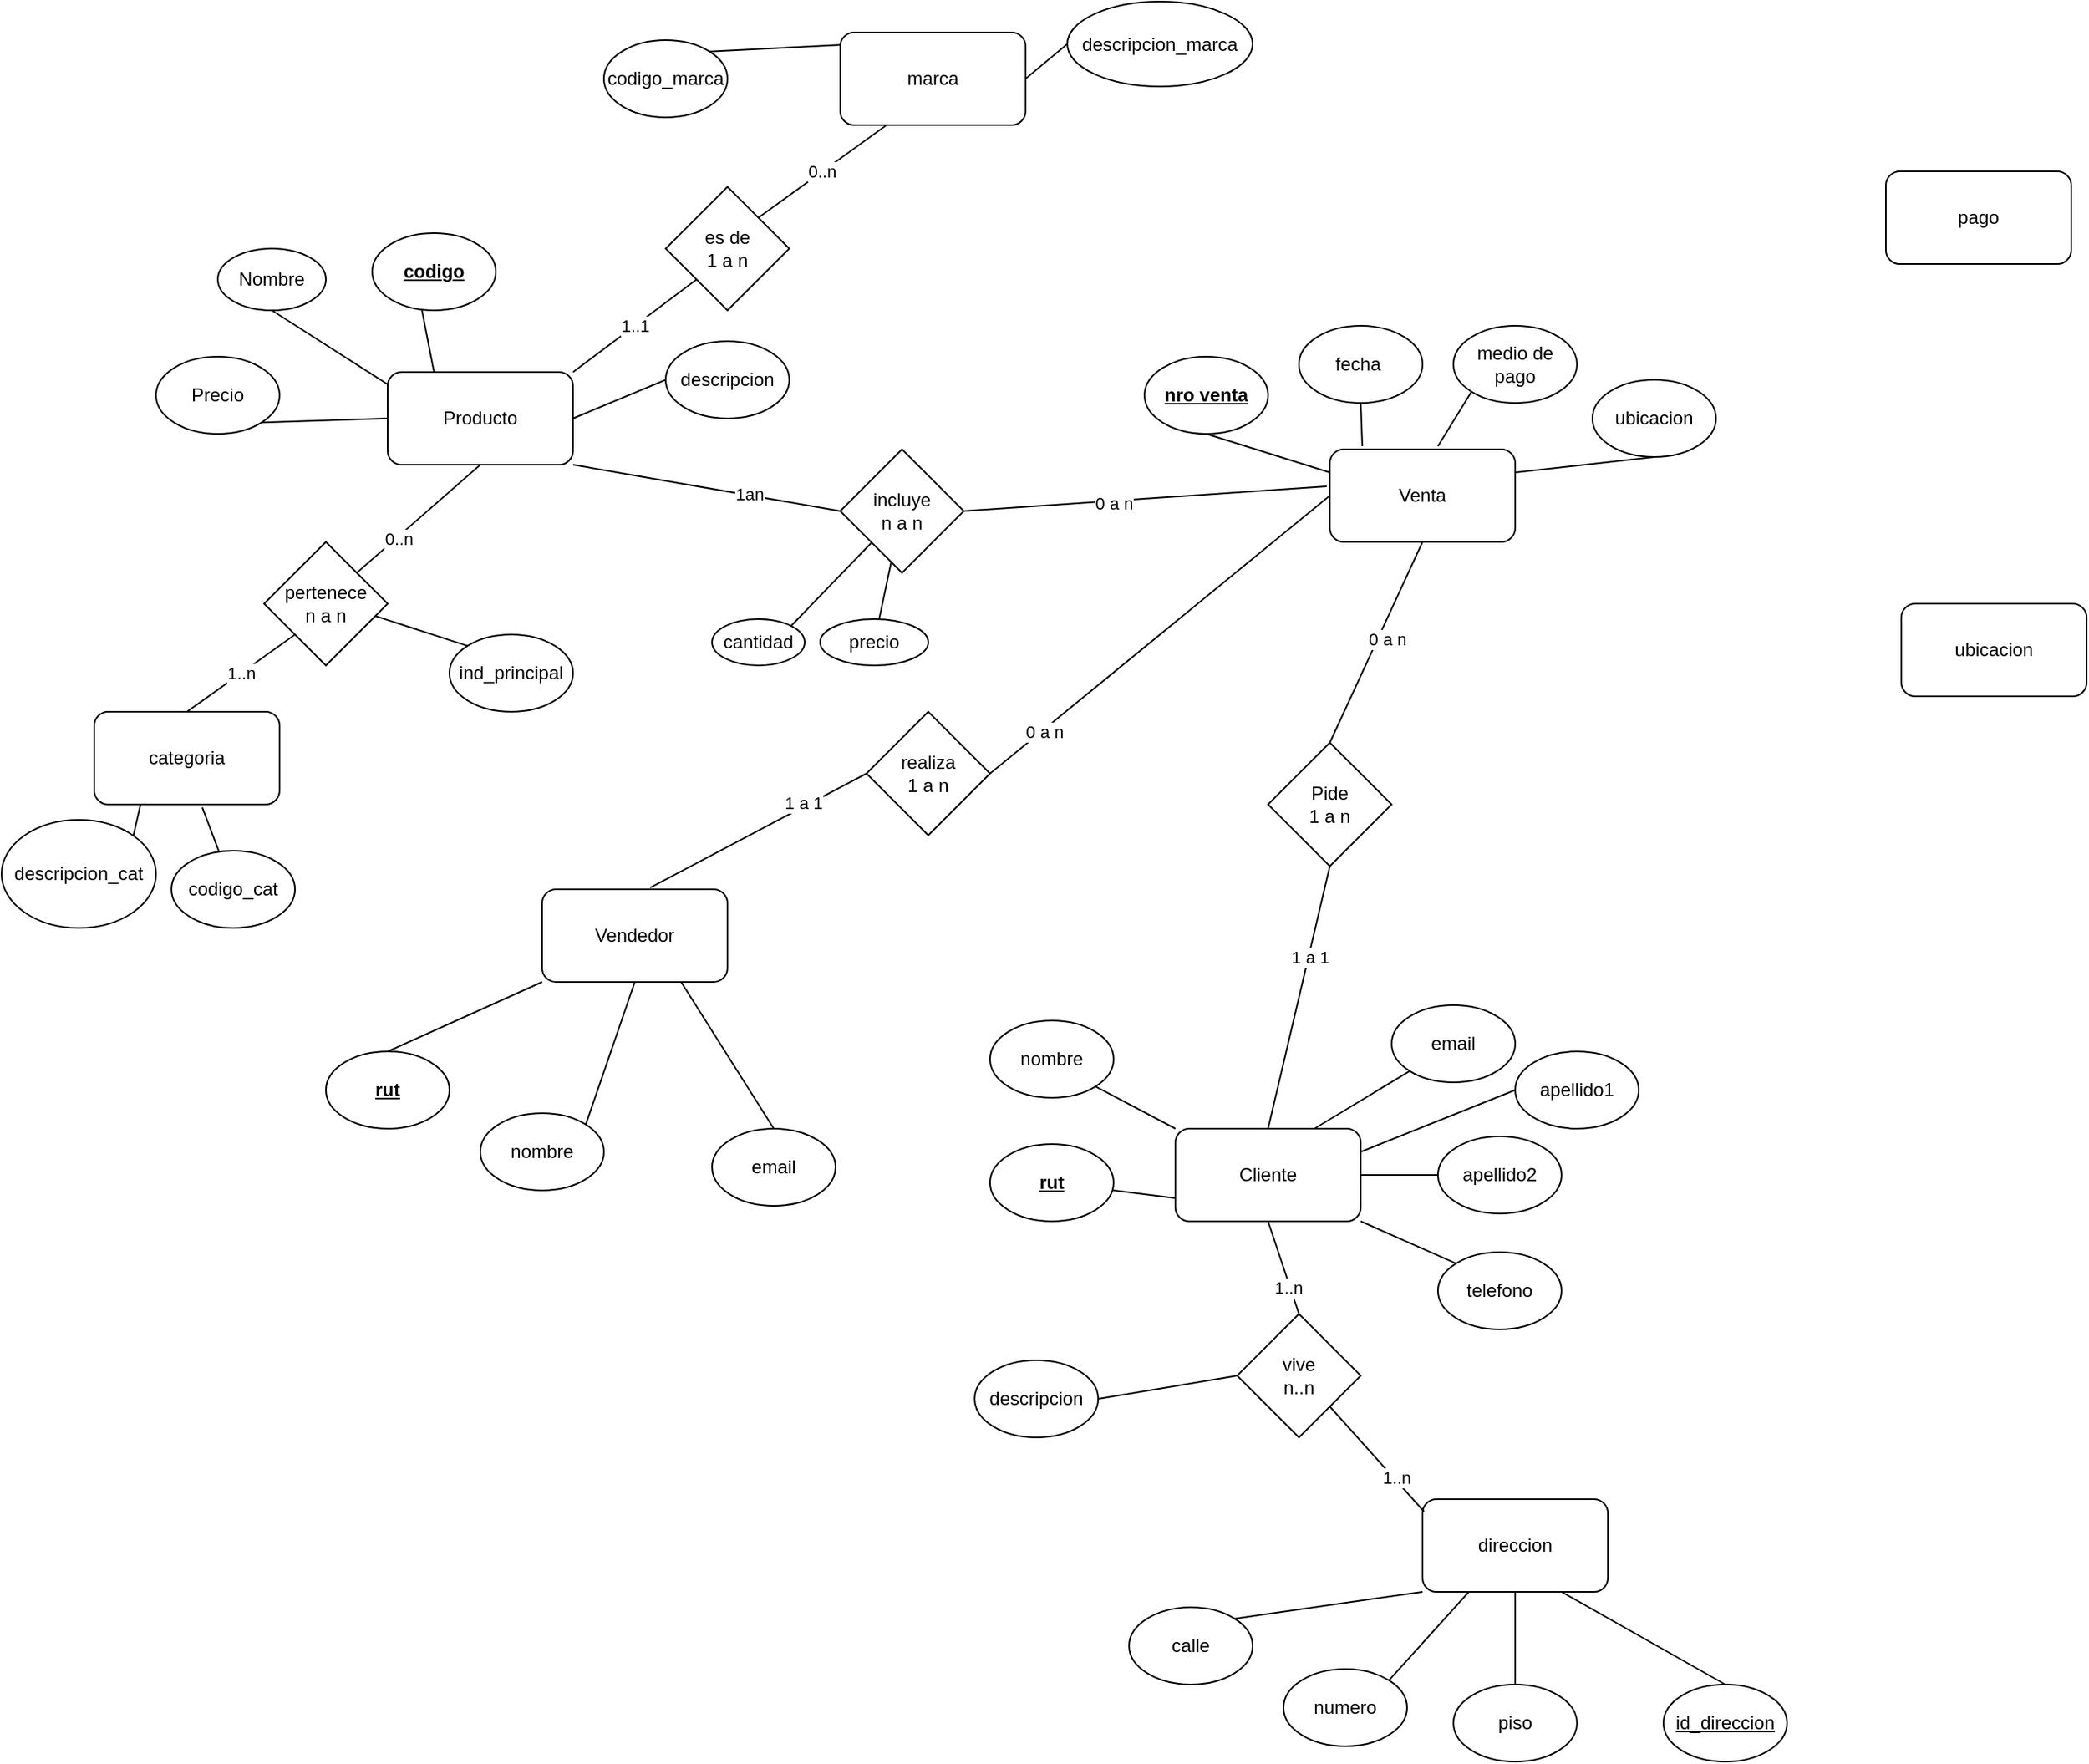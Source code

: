 <mxfile version="16.5.3" type="github">
  <diagram name="Page-1" id="efa7a0a1-bf9b-a30e-e6df-94a7791c09e9">
    <mxGraphModel dx="2066" dy="697" grid="1" gridSize="10" guides="1" tooltips="1" connect="1" arrows="1" fold="1" page="1" pageScale="1" pageWidth="826" pageHeight="1169" background="none" math="0" shadow="0">
      <root>
        <mxCell id="0" />
        <mxCell id="1" parent="0" />
        <mxCell id="kLUOnCQ621r99mIOBmP9-114" value="Producto" style="rounded=1;whiteSpace=wrap;html=1;" parent="1" vertex="1">
          <mxGeometry x="120" y="250" width="120" height="60" as="geometry" />
        </mxCell>
        <mxCell id="kLUOnCQ621r99mIOBmP9-115" value="Precio" style="ellipse;whiteSpace=wrap;html=1;" parent="1" vertex="1">
          <mxGeometry x="-30" y="240" width="80" height="50" as="geometry" />
        </mxCell>
        <mxCell id="kLUOnCQ621r99mIOBmP9-116" value="Nombre" style="ellipse;whiteSpace=wrap;html=1;" parent="1" vertex="1">
          <mxGeometry x="10" y="170" width="70" height="40" as="geometry" />
        </mxCell>
        <mxCell id="kLUOnCQ621r99mIOBmP9-117" value="descripcion_cat" style="ellipse;whiteSpace=wrap;html=1;" parent="1" vertex="1">
          <mxGeometry x="-130" y="540" width="100" height="70" as="geometry" />
        </mxCell>
        <mxCell id="kLUOnCQ621r99mIOBmP9-118" value="codigo_marca" style="ellipse;whiteSpace=wrap;html=1;" parent="1" vertex="1">
          <mxGeometry x="260" y="35" width="80" height="50" as="geometry" />
        </mxCell>
        <mxCell id="kLUOnCQ621r99mIOBmP9-119" value="&lt;u&gt;&lt;b&gt;codigo&lt;/b&gt;&lt;/u&gt;" style="ellipse;whiteSpace=wrap;html=1;" parent="1" vertex="1">
          <mxGeometry x="110" y="160" width="80" height="50" as="geometry" />
        </mxCell>
        <mxCell id="kLUOnCQ621r99mIOBmP9-122" value="descripcion" style="ellipse;whiteSpace=wrap;html=1;" parent="1" vertex="1">
          <mxGeometry x="300" y="230" width="80" height="50" as="geometry" />
        </mxCell>
        <mxCell id="kLUOnCQ621r99mIOBmP9-133" value="Cliente" style="rounded=1;whiteSpace=wrap;html=1;" parent="1" vertex="1">
          <mxGeometry x="630" y="740" width="120" height="60" as="geometry" />
        </mxCell>
        <mxCell id="kLUOnCQ621r99mIOBmP9-134" value="&lt;u&gt;&lt;b&gt;rut&lt;/b&gt;&lt;/u&gt;" style="ellipse;whiteSpace=wrap;html=1;" parent="1" vertex="1">
          <mxGeometry x="510" y="750" width="80" height="50" as="geometry" />
        </mxCell>
        <mxCell id="kLUOnCQ621r99mIOBmP9-135" value="nombre" style="ellipse;whiteSpace=wrap;html=1;" parent="1" vertex="1">
          <mxGeometry x="510" y="670" width="80" height="50" as="geometry" />
        </mxCell>
        <mxCell id="kLUOnCQ621r99mIOBmP9-136" value="calle" style="ellipse;whiteSpace=wrap;html=1;" parent="1" vertex="1">
          <mxGeometry x="600" y="1050" width="80" height="50" as="geometry" />
        </mxCell>
        <mxCell id="kLUOnCQ621r99mIOBmP9-137" value="email" style="ellipse;whiteSpace=wrap;html=1;" parent="1" vertex="1">
          <mxGeometry x="770" y="660" width="80" height="50" as="geometry" />
        </mxCell>
        <mxCell id="kLUOnCQ621r99mIOBmP9-138" value="" style="endArrow=none;html=1;rounded=0;entryX=0;entryY=0.75;entryDx=0;entryDy=0;" parent="1" source="kLUOnCQ621r99mIOBmP9-134" target="kLUOnCQ621r99mIOBmP9-133" edge="1">
          <mxGeometry width="50" height="50" relative="1" as="geometry">
            <mxPoint x="410" y="610" as="sourcePoint" />
            <mxPoint x="410" y="630.711" as="targetPoint" />
          </mxGeometry>
        </mxCell>
        <mxCell id="kLUOnCQ621r99mIOBmP9-139" value="" style="endArrow=none;html=1;rounded=0;entryX=0;entryY=0;entryDx=0;entryDy=0;exitX=1;exitY=1;exitDx=0;exitDy=0;" parent="1" source="kLUOnCQ621r99mIOBmP9-135" target="kLUOnCQ621r99mIOBmP9-133" edge="1">
          <mxGeometry width="50" height="50" relative="1" as="geometry">
            <mxPoint x="570" y="710" as="sourcePoint" />
            <mxPoint x="628.8" y="678.8" as="targetPoint" />
            <Array as="points" />
          </mxGeometry>
        </mxCell>
        <mxCell id="kLUOnCQ621r99mIOBmP9-140" value="apellido2" style="ellipse;whiteSpace=wrap;html=1;" parent="1" vertex="1">
          <mxGeometry x="800" y="745" width="80" height="50" as="geometry" />
        </mxCell>
        <mxCell id="kLUOnCQ621r99mIOBmP9-141" value="" style="endArrow=none;html=1;rounded=0;entryX=1;entryY=0;entryDx=0;entryDy=0;exitX=0;exitY=1;exitDx=0;exitDy=0;" parent="1" source="FFVmfVcRInCIORBbtV2s-22" target="kLUOnCQ621r99mIOBmP9-136" edge="1">
          <mxGeometry width="50" height="50" relative="1" as="geometry">
            <mxPoint x="820" y="930" as="sourcePoint" />
            <mxPoint x="600" y="560" as="targetPoint" />
            <Array as="points" />
          </mxGeometry>
        </mxCell>
        <mxCell id="kLUOnCQ621r99mIOBmP9-142" value="" style="endArrow=none;html=1;rounded=0;exitX=0.75;exitY=0;exitDx=0;exitDy=0;entryX=0;entryY=1;entryDx=0;entryDy=0;" parent="1" source="kLUOnCQ621r99mIOBmP9-133" target="kLUOnCQ621r99mIOBmP9-137" edge="1">
          <mxGeometry width="50" height="50" relative="1" as="geometry">
            <mxPoint x="620" y="610" as="sourcePoint" />
            <mxPoint x="780" y="560" as="targetPoint" />
            <Array as="points" />
          </mxGeometry>
        </mxCell>
        <mxCell id="kLUOnCQ621r99mIOBmP9-143" value="" style="endArrow=none;html=1;rounded=0;exitX=1;exitY=0.5;exitDx=0;exitDy=0;entryX=0;entryY=0.5;entryDx=0;entryDy=0;" parent="1" source="kLUOnCQ621r99mIOBmP9-133" target="kLUOnCQ621r99mIOBmP9-140" edge="1">
          <mxGeometry width="50" height="50" relative="1" as="geometry">
            <mxPoint x="670" y="670" as="sourcePoint" />
            <mxPoint x="830" y="755" as="targetPoint" />
          </mxGeometry>
        </mxCell>
        <mxCell id="kLUOnCQ621r99mIOBmP9-144" value="Vendedor" style="rounded=1;whiteSpace=wrap;html=1;" parent="1" vertex="1">
          <mxGeometry x="220" y="585" width="120" height="60" as="geometry" />
        </mxCell>
        <mxCell id="kLUOnCQ621r99mIOBmP9-145" value="nombre" style="ellipse;whiteSpace=wrap;html=1;" parent="1" vertex="1">
          <mxGeometry x="180" y="730" width="80" height="50" as="geometry" />
        </mxCell>
        <mxCell id="kLUOnCQ621r99mIOBmP9-146" value="&lt;u&gt;&lt;b&gt;rut&lt;/b&gt;&lt;/u&gt;" style="ellipse;whiteSpace=wrap;html=1;" parent="1" vertex="1">
          <mxGeometry x="80" y="690" width="80" height="50" as="geometry" />
        </mxCell>
        <mxCell id="kLUOnCQ621r99mIOBmP9-147" value="email" style="ellipse;whiteSpace=wrap;html=1;" parent="1" vertex="1">
          <mxGeometry x="330" y="740" width="80" height="50" as="geometry" />
        </mxCell>
        <mxCell id="kLUOnCQ621r99mIOBmP9-148" value="" style="endArrow=none;html=1;rounded=0;entryX=1;entryY=0;entryDx=0;entryDy=0;exitX=0.5;exitY=1;exitDx=0;exitDy=0;" parent="1" source="kLUOnCQ621r99mIOBmP9-144" target="kLUOnCQ621r99mIOBmP9-145" edge="1">
          <mxGeometry width="50" height="50" relative="1" as="geometry">
            <mxPoint x="-70" y="710" as="sourcePoint" />
            <mxPoint x="-20" y="660" as="targetPoint" />
          </mxGeometry>
        </mxCell>
        <mxCell id="kLUOnCQ621r99mIOBmP9-149" value="" style="endArrow=none;html=1;rounded=0;entryX=0.5;entryY=0;entryDx=0;entryDy=0;exitX=0;exitY=1;exitDx=0;exitDy=0;" parent="1" source="kLUOnCQ621r99mIOBmP9-144" target="kLUOnCQ621r99mIOBmP9-146" edge="1">
          <mxGeometry width="50" height="50" relative="1" as="geometry">
            <mxPoint x="80" y="690" as="sourcePoint" />
            <mxPoint x="130" y="640" as="targetPoint" />
          </mxGeometry>
        </mxCell>
        <mxCell id="kLUOnCQ621r99mIOBmP9-150" value="" style="endArrow=none;html=1;rounded=0;exitX=0.75;exitY=1;exitDx=0;exitDy=0;entryX=0.5;entryY=0;entryDx=0;entryDy=0;" parent="1" source="kLUOnCQ621r99mIOBmP9-144" target="kLUOnCQ621r99mIOBmP9-147" edge="1">
          <mxGeometry width="50" height="50" relative="1" as="geometry">
            <mxPoint x="180" y="680" as="sourcePoint" />
            <mxPoint x="230" y="630" as="targetPoint" />
          </mxGeometry>
        </mxCell>
        <mxCell id="kLUOnCQ621r99mIOBmP9-151" value="Pide&lt;br&gt;1 a n" style="rhombus;whiteSpace=wrap;html=1;" parent="1" vertex="1">
          <mxGeometry x="690" y="490" width="80" height="80" as="geometry" />
        </mxCell>
        <mxCell id="kLUOnCQ621r99mIOBmP9-152" value="" style="endArrow=none;html=1;rounded=0;exitX=0.5;exitY=1;exitDx=0;exitDy=0;entryX=0.5;entryY=0;entryDx=0;entryDy=0;" parent="1" source="kLUOnCQ621r99mIOBmP9-157" target="kLUOnCQ621r99mIOBmP9-151" edge="1">
          <mxGeometry width="50" height="50" relative="1" as="geometry">
            <mxPoint x="600" y="340" as="sourcePoint" />
            <mxPoint x="270" y="720" as="targetPoint" />
            <Array as="points" />
          </mxGeometry>
        </mxCell>
        <mxCell id="kLUOnCQ621r99mIOBmP9-172" value="0 a n" style="edgeLabel;html=1;align=center;verticalAlign=middle;resizable=0;points=[];" parent="kLUOnCQ621r99mIOBmP9-152" vertex="1" connectable="0">
          <mxGeometry x="-0.07" y="5" relative="1" as="geometry">
            <mxPoint as="offset" />
          </mxGeometry>
        </mxCell>
        <mxCell id="kLUOnCQ621r99mIOBmP9-153" value="" style="endArrow=none;html=1;rounded=0;exitX=0.5;exitY=1;exitDx=0;exitDy=0;entryX=0.5;entryY=0;entryDx=0;entryDy=0;" parent="1" source="kLUOnCQ621r99mIOBmP9-151" target="kLUOnCQ621r99mIOBmP9-133" edge="1">
          <mxGeometry width="50" height="50" relative="1" as="geometry">
            <mxPoint x="480" y="760" as="sourcePoint" />
            <mxPoint x="530" y="710" as="targetPoint" />
          </mxGeometry>
        </mxCell>
        <mxCell id="kLUOnCQ621r99mIOBmP9-173" value="1 a 1" style="edgeLabel;html=1;align=center;verticalAlign=middle;resizable=0;points=[];" parent="kLUOnCQ621r99mIOBmP9-153" vertex="1" connectable="0">
          <mxGeometry x="-0.313" y="1" relative="1" as="geometry">
            <mxPoint as="offset" />
          </mxGeometry>
        </mxCell>
        <mxCell id="kLUOnCQ621r99mIOBmP9-154" value="realiza&lt;br&gt;1 a n" style="rhombus;whiteSpace=wrap;html=1;" parent="1" vertex="1">
          <mxGeometry x="430" y="470" width="80" height="80" as="geometry" />
        </mxCell>
        <mxCell id="kLUOnCQ621r99mIOBmP9-155" value="" style="endArrow=none;html=1;rounded=0;entryX=0;entryY=0.5;entryDx=0;entryDy=0;exitX=1;exitY=0.5;exitDx=0;exitDy=0;" parent="1" source="kLUOnCQ621r99mIOBmP9-154" target="kLUOnCQ621r99mIOBmP9-157" edge="1">
          <mxGeometry width="50" height="50" relative="1" as="geometry">
            <mxPoint x="200" y="490" as="sourcePoint" />
            <mxPoint x="250" y="440" as="targetPoint" />
            <Array as="points" />
          </mxGeometry>
        </mxCell>
        <mxCell id="kLUOnCQ621r99mIOBmP9-175" value="0 a n" style="edgeLabel;html=1;align=center;verticalAlign=middle;resizable=0;points=[];" parent="kLUOnCQ621r99mIOBmP9-155" vertex="1" connectable="0">
          <mxGeometry x="-0.684" y="-2" relative="1" as="geometry">
            <mxPoint x="-1" as="offset" />
          </mxGeometry>
        </mxCell>
        <mxCell id="kLUOnCQ621r99mIOBmP9-156" value="" style="endArrow=none;html=1;rounded=0;entryX=0;entryY=0.5;entryDx=0;entryDy=0;exitX=0.583;exitY=-0.017;exitDx=0;exitDy=0;exitPerimeter=0;" parent="1" source="kLUOnCQ621r99mIOBmP9-144" target="kLUOnCQ621r99mIOBmP9-154" edge="1">
          <mxGeometry width="50" height="50" relative="1" as="geometry">
            <mxPoint x="50" y="580" as="sourcePoint" />
            <mxPoint x="100" y="530" as="targetPoint" />
          </mxGeometry>
        </mxCell>
        <mxCell id="kLUOnCQ621r99mIOBmP9-174" value="1 a 1" style="edgeLabel;html=1;align=center;verticalAlign=middle;resizable=0;points=[];" parent="kLUOnCQ621r99mIOBmP9-156" vertex="1" connectable="0">
          <mxGeometry x="0.428" y="3" relative="1" as="geometry">
            <mxPoint as="offset" />
          </mxGeometry>
        </mxCell>
        <mxCell id="kLUOnCQ621r99mIOBmP9-157" value="Venta" style="rounded=1;whiteSpace=wrap;html=1;" parent="1" vertex="1">
          <mxGeometry x="730" y="300" width="120" height="60" as="geometry" />
        </mxCell>
        <mxCell id="kLUOnCQ621r99mIOBmP9-158" value="&lt;b&gt;&lt;u&gt;nro venta&lt;/u&gt;&lt;/b&gt;" style="ellipse;whiteSpace=wrap;html=1;" parent="1" vertex="1">
          <mxGeometry x="610" y="240" width="80" height="50" as="geometry" />
        </mxCell>
        <mxCell id="kLUOnCQ621r99mIOBmP9-159" value="fecha&amp;nbsp;" style="ellipse;whiteSpace=wrap;html=1;" parent="1" vertex="1">
          <mxGeometry x="710" y="220" width="80" height="50" as="geometry" />
        </mxCell>
        <mxCell id="kLUOnCQ621r99mIOBmP9-160" value="medio de pago" style="ellipse;whiteSpace=wrap;html=1;" parent="1" vertex="1">
          <mxGeometry x="810" y="220" width="80" height="50" as="geometry" />
        </mxCell>
        <mxCell id="kLUOnCQ621r99mIOBmP9-161" value="ubicacion" style="ellipse;whiteSpace=wrap;html=1;" parent="1" vertex="1">
          <mxGeometry x="900" y="255" width="80" height="50" as="geometry" />
        </mxCell>
        <mxCell id="kLUOnCQ621r99mIOBmP9-162" value="" style="endArrow=none;html=1;rounded=0;entryX=0.5;entryY=1;entryDx=0;entryDy=0;exitX=0;exitY=0.25;exitDx=0;exitDy=0;" parent="1" source="kLUOnCQ621r99mIOBmP9-157" target="kLUOnCQ621r99mIOBmP9-158" edge="1">
          <mxGeometry width="50" height="50" relative="1" as="geometry">
            <mxPoint x="610" y="320" as="sourcePoint" />
            <mxPoint x="660" y="270" as="targetPoint" />
          </mxGeometry>
        </mxCell>
        <mxCell id="kLUOnCQ621r99mIOBmP9-163" value="" style="endArrow=none;html=1;rounded=0;entryX=0.5;entryY=1;entryDx=0;entryDy=0;exitX=0.175;exitY=-0.033;exitDx=0;exitDy=0;exitPerimeter=0;" parent="1" source="kLUOnCQ621r99mIOBmP9-157" target="kLUOnCQ621r99mIOBmP9-159" edge="1">
          <mxGeometry width="50" height="50" relative="1" as="geometry">
            <mxPoint x="740" y="290" as="sourcePoint" />
            <mxPoint x="790" y="240" as="targetPoint" />
          </mxGeometry>
        </mxCell>
        <mxCell id="kLUOnCQ621r99mIOBmP9-164" value="" style="endArrow=none;html=1;rounded=0;entryX=0;entryY=1;entryDx=0;entryDy=0;exitX=0.583;exitY=-0.033;exitDx=0;exitDy=0;exitPerimeter=0;" parent="1" source="kLUOnCQ621r99mIOBmP9-157" target="kLUOnCQ621r99mIOBmP9-160" edge="1">
          <mxGeometry width="50" height="50" relative="1" as="geometry">
            <mxPoint x="820" y="290" as="sourcePoint" />
            <mxPoint x="870" y="240" as="targetPoint" />
          </mxGeometry>
        </mxCell>
        <mxCell id="kLUOnCQ621r99mIOBmP9-165" value="" style="endArrow=none;html=1;rounded=0;entryX=0.5;entryY=1;entryDx=0;entryDy=0;exitX=1;exitY=0.25;exitDx=0;exitDy=0;" parent="1" source="kLUOnCQ621r99mIOBmP9-157" target="kLUOnCQ621r99mIOBmP9-161" edge="1">
          <mxGeometry width="50" height="50" relative="1" as="geometry">
            <mxPoint x="910" y="320" as="sourcePoint" />
            <mxPoint x="960" y="270" as="targetPoint" />
          </mxGeometry>
        </mxCell>
        <mxCell id="kLUOnCQ621r99mIOBmP9-166" value="incluye&lt;br&gt;n a n" style="rhombus;whiteSpace=wrap;html=1;" parent="1" vertex="1">
          <mxGeometry x="413" y="300" width="80" height="80" as="geometry" />
        </mxCell>
        <mxCell id="kLUOnCQ621r99mIOBmP9-167" value="" style="endArrow=none;html=1;rounded=0;entryX=1;entryY=1;entryDx=0;entryDy=0;exitX=0;exitY=0.5;exitDx=0;exitDy=0;" parent="1" source="kLUOnCQ621r99mIOBmP9-166" target="kLUOnCQ621r99mIOBmP9-114" edge="1">
          <mxGeometry width="50" height="50" relative="1" as="geometry">
            <mxPoint x="270" y="470" as="sourcePoint" />
            <mxPoint x="320" y="420" as="targetPoint" />
          </mxGeometry>
        </mxCell>
        <mxCell id="kLUOnCQ621r99mIOBmP9-176" value="1an" style="edgeLabel;html=1;align=center;verticalAlign=middle;resizable=0;points=[];" parent="kLUOnCQ621r99mIOBmP9-167" vertex="1" connectable="0">
          <mxGeometry x="-0.311" relative="1" as="geometry">
            <mxPoint y="-1" as="offset" />
          </mxGeometry>
        </mxCell>
        <mxCell id="kLUOnCQ621r99mIOBmP9-168" value="" style="endArrow=none;html=1;rounded=0;exitX=1;exitY=0.5;exitDx=0;exitDy=0;entryX=-0.017;entryY=0.4;entryDx=0;entryDy=0;entryPerimeter=0;" parent="1" source="kLUOnCQ621r99mIOBmP9-166" target="kLUOnCQ621r99mIOBmP9-157" edge="1">
          <mxGeometry width="50" height="50" relative="1" as="geometry">
            <mxPoint x="570" y="360" as="sourcePoint" />
            <mxPoint x="620" y="310" as="targetPoint" />
          </mxGeometry>
        </mxCell>
        <mxCell id="kLUOnCQ621r99mIOBmP9-177" value="0 a n" style="edgeLabel;html=1;align=center;verticalAlign=middle;resizable=0;points=[];" parent="kLUOnCQ621r99mIOBmP9-168" vertex="1" connectable="0">
          <mxGeometry x="-0.181" y="-1" relative="1" as="geometry">
            <mxPoint as="offset" />
          </mxGeometry>
        </mxCell>
        <mxCell id="HzZAERPHN2rdhntbZ7bH-2" value="cantidad" style="ellipse;whiteSpace=wrap;html=1;" parent="1" vertex="1">
          <mxGeometry x="330" y="410" width="60" height="30" as="geometry" />
        </mxCell>
        <mxCell id="HzZAERPHN2rdhntbZ7bH-4" value="precio" style="ellipse;whiteSpace=wrap;html=1;" parent="1" vertex="1">
          <mxGeometry x="400" y="410" width="70" height="30" as="geometry" />
        </mxCell>
        <mxCell id="HzZAERPHN2rdhntbZ7bH-5" value="" style="endArrow=none;html=1;rounded=0;exitX=1;exitY=0;exitDx=0;exitDy=0;" parent="1" source="HzZAERPHN2rdhntbZ7bH-2" target="kLUOnCQ621r99mIOBmP9-166" edge="1">
          <mxGeometry width="50" height="50" relative="1" as="geometry">
            <mxPoint x="390" y="450" as="sourcePoint" />
            <mxPoint x="440" y="400" as="targetPoint" />
          </mxGeometry>
        </mxCell>
        <mxCell id="HzZAERPHN2rdhntbZ7bH-6" value="" style="endArrow=none;html=1;rounded=0;" parent="1" source="HzZAERPHN2rdhntbZ7bH-4" target="kLUOnCQ621r99mIOBmP9-166" edge="1">
          <mxGeometry width="50" height="50" relative="1" as="geometry">
            <mxPoint x="370" y="470" as="sourcePoint" />
            <mxPoint x="420" y="420" as="targetPoint" />
          </mxGeometry>
        </mxCell>
        <mxCell id="HzZAERPHN2rdhntbZ7bH-7" value="" style="endArrow=none;html=1;rounded=0;entryX=1;entryY=1;entryDx=0;entryDy=0;exitX=0;exitY=0.5;exitDx=0;exitDy=0;" parent="1" source="kLUOnCQ621r99mIOBmP9-114" target="kLUOnCQ621r99mIOBmP9-115" edge="1">
          <mxGeometry width="50" height="50" relative="1" as="geometry">
            <mxPoint x="40" y="400" as="sourcePoint" />
            <mxPoint x="90" y="350" as="targetPoint" />
          </mxGeometry>
        </mxCell>
        <mxCell id="HzZAERPHN2rdhntbZ7bH-8" value="" style="endArrow=none;html=1;rounded=0;entryX=0.5;entryY=1;entryDx=0;entryDy=0;exitX=0;exitY=0.133;exitDx=0;exitDy=0;exitPerimeter=0;" parent="1" source="kLUOnCQ621r99mIOBmP9-114" target="kLUOnCQ621r99mIOBmP9-116" edge="1">
          <mxGeometry width="50" height="50" relative="1" as="geometry">
            <mxPoint x="70" y="300" as="sourcePoint" />
            <mxPoint x="120" y="250" as="targetPoint" />
          </mxGeometry>
        </mxCell>
        <mxCell id="HzZAERPHN2rdhntbZ7bH-9" value="" style="endArrow=none;html=1;rounded=0;entryX=1;entryY=0;entryDx=0;entryDy=0;exitX=0.25;exitY=1;exitDx=0;exitDy=0;" parent="1" source="FFVmfVcRInCIORBbtV2s-4" target="kLUOnCQ621r99mIOBmP9-117" edge="1">
          <mxGeometry width="50" height="50" relative="1" as="geometry">
            <mxPoint x="130" y="290" as="sourcePoint" />
            <mxPoint x="180" y="240" as="targetPoint" />
            <Array as="points" />
          </mxGeometry>
        </mxCell>
        <mxCell id="HzZAERPHN2rdhntbZ7bH-10" value="" style="endArrow=none;html=1;rounded=0;exitX=0.017;exitY=0.133;exitDx=0;exitDy=0;exitPerimeter=0;entryX=1;entryY=0;entryDx=0;entryDy=0;" parent="1" source="FFVmfVcRInCIORBbtV2s-13" target="kLUOnCQ621r99mIOBmP9-118" edge="1">
          <mxGeometry width="50" height="50" relative="1" as="geometry">
            <mxPoint x="190" y="290" as="sourcePoint" />
            <mxPoint x="240" y="240" as="targetPoint" />
          </mxGeometry>
        </mxCell>
        <mxCell id="HzZAERPHN2rdhntbZ7bH-11" value="" style="endArrow=none;html=1;rounded=0;exitX=0.25;exitY=0;exitDx=0;exitDy=0;entryX=0.4;entryY=0.98;entryDx=0;entryDy=0;entryPerimeter=0;" parent="1" source="kLUOnCQ621r99mIOBmP9-114" target="kLUOnCQ621r99mIOBmP9-119" edge="1">
          <mxGeometry width="50" height="50" relative="1" as="geometry">
            <mxPoint x="250" y="310" as="sourcePoint" />
            <mxPoint x="300" y="260" as="targetPoint" />
          </mxGeometry>
        </mxCell>
        <mxCell id="HzZAERPHN2rdhntbZ7bH-12" value="" style="endArrow=none;html=1;rounded=0;exitX=1;exitY=0.5;exitDx=0;exitDy=0;entryX=0;entryY=0.5;entryDx=0;entryDy=0;" parent="1" source="kLUOnCQ621r99mIOBmP9-114" target="kLUOnCQ621r99mIOBmP9-122" edge="1">
          <mxGeometry width="50" height="50" relative="1" as="geometry">
            <mxPoint x="280" y="350" as="sourcePoint" />
            <mxPoint x="330" y="300" as="targetPoint" />
          </mxGeometry>
        </mxCell>
        <mxCell id="FFVmfVcRInCIORBbtV2s-4" value="categoria" style="rounded=1;whiteSpace=wrap;html=1;" vertex="1" parent="1">
          <mxGeometry x="-70" y="470" width="120" height="60" as="geometry" />
        </mxCell>
        <mxCell id="FFVmfVcRInCIORBbtV2s-5" value="codigo_cat" style="ellipse;whiteSpace=wrap;html=1;" vertex="1" parent="1">
          <mxGeometry x="-20" y="560" width="80" height="50" as="geometry" />
        </mxCell>
        <mxCell id="FFVmfVcRInCIORBbtV2s-6" value="" style="endArrow=none;html=1;rounded=0;exitX=0.583;exitY=1.033;exitDx=0;exitDy=0;exitPerimeter=0;" edge="1" parent="1" source="FFVmfVcRInCIORBbtV2s-4" target="FFVmfVcRInCIORBbtV2s-5">
          <mxGeometry width="50" height="50" relative="1" as="geometry">
            <mxPoint x="50" y="490" as="sourcePoint" />
            <mxPoint x="-51.716" y="557.322" as="targetPoint" />
            <Array as="points" />
          </mxGeometry>
        </mxCell>
        <mxCell id="FFVmfVcRInCIORBbtV2s-7" value="pertenece&lt;br&gt;n a n" style="rhombus;whiteSpace=wrap;html=1;" vertex="1" parent="1">
          <mxGeometry x="40" y="360" width="80" height="80" as="geometry" />
        </mxCell>
        <mxCell id="FFVmfVcRInCIORBbtV2s-8" value="" style="endArrow=none;html=1;rounded=0;exitX=0.5;exitY=1;exitDx=0;exitDy=0;entryX=1;entryY=0;entryDx=0;entryDy=0;" edge="1" parent="1" source="kLUOnCQ621r99mIOBmP9-114" target="FFVmfVcRInCIORBbtV2s-7">
          <mxGeometry width="50" height="50" relative="1" as="geometry">
            <mxPoint x="226.48" y="360" as="sourcePoint" />
            <mxPoint x="180.002" y="439.483" as="targetPoint" />
            <Array as="points" />
          </mxGeometry>
        </mxCell>
        <mxCell id="FFVmfVcRInCIORBbtV2s-10" value="0..n" style="edgeLabel;html=1;align=center;verticalAlign=middle;resizable=0;points=[];" vertex="1" connectable="0" parent="FFVmfVcRInCIORBbtV2s-8">
          <mxGeometry x="0.359" y="1" relative="1" as="geometry">
            <mxPoint as="offset" />
          </mxGeometry>
        </mxCell>
        <mxCell id="FFVmfVcRInCIORBbtV2s-9" value="1..n" style="endArrow=none;html=1;rounded=0;exitX=0;exitY=1;exitDx=0;exitDy=0;entryX=0.5;entryY=0;entryDx=0;entryDy=0;" edge="1" parent="1" source="FFVmfVcRInCIORBbtV2s-7" target="FFVmfVcRInCIORBbtV2s-4">
          <mxGeometry width="50" height="50" relative="1" as="geometry">
            <mxPoint x="99.96" y="501.98" as="sourcePoint" />
            <mxPoint x="53.482" y="581.463" as="targetPoint" />
            <Array as="points" />
          </mxGeometry>
        </mxCell>
        <mxCell id="FFVmfVcRInCIORBbtV2s-11" value="ind_principal" style="ellipse;whiteSpace=wrap;html=1;" vertex="1" parent="1">
          <mxGeometry x="160" y="420" width="80" height="50" as="geometry" />
        </mxCell>
        <mxCell id="FFVmfVcRInCIORBbtV2s-12" value="" style="endArrow=none;html=1;rounded=0;exitX=0.9;exitY=0.6;exitDx=0;exitDy=0;exitPerimeter=0;entryX=0;entryY=0;entryDx=0;entryDy=0;" edge="1" parent="1" source="FFVmfVcRInCIORBbtV2s-7" target="FFVmfVcRInCIORBbtV2s-11">
          <mxGeometry width="50" height="50" relative="1" as="geometry">
            <mxPoint x="100.0" y="400" as="sourcePoint" />
            <mxPoint x="110.858" y="428.688" as="targetPoint" />
            <Array as="points" />
          </mxGeometry>
        </mxCell>
        <mxCell id="FFVmfVcRInCIORBbtV2s-13" value="marca" style="rounded=1;whiteSpace=wrap;html=1;" vertex="1" parent="1">
          <mxGeometry x="413" y="30" width="120" height="60" as="geometry" />
        </mxCell>
        <mxCell id="FFVmfVcRInCIORBbtV2s-14" value="descripcion_marca" style="ellipse;whiteSpace=wrap;html=1;" vertex="1" parent="1">
          <mxGeometry x="560" y="10" width="120" height="55" as="geometry" />
        </mxCell>
        <mxCell id="FFVmfVcRInCIORBbtV2s-15" value="" style="endArrow=none;html=1;rounded=0;exitX=0;exitY=0.5;exitDx=0;exitDy=0;entryX=1;entryY=0.5;entryDx=0;entryDy=0;" edge="1" parent="1" source="FFVmfVcRInCIORBbtV2s-14" target="FFVmfVcRInCIORBbtV2s-13">
          <mxGeometry width="50" height="50" relative="1" as="geometry">
            <mxPoint x="383" y="152.5" as="sourcePoint" />
            <mxPoint x="443" y="127.5" as="targetPoint" />
          </mxGeometry>
        </mxCell>
        <mxCell id="FFVmfVcRInCIORBbtV2s-16" value="es de&lt;br&gt;1 a n" style="rhombus;whiteSpace=wrap;html=1;" vertex="1" parent="1">
          <mxGeometry x="300" y="130" width="80" height="80" as="geometry" />
        </mxCell>
        <mxCell id="FFVmfVcRInCIORBbtV2s-17" value="1..1" style="endArrow=none;html=1;rounded=0;exitX=1;exitY=0;exitDx=0;exitDy=0;entryX=0;entryY=1;entryDx=0;entryDy=0;" edge="1" parent="1" source="kLUOnCQ621r99mIOBmP9-114" target="FFVmfVcRInCIORBbtV2s-16">
          <mxGeometry width="50" height="50" relative="1" as="geometry">
            <mxPoint x="160" y="260" as="sourcePoint" />
            <mxPoint x="152" y="219" as="targetPoint" />
          </mxGeometry>
        </mxCell>
        <mxCell id="FFVmfVcRInCIORBbtV2s-18" value="0..n" style="endArrow=none;html=1;rounded=0;exitX=1;exitY=0;exitDx=0;exitDy=0;entryX=0.25;entryY=1;entryDx=0;entryDy=0;" edge="1" parent="1" source="FFVmfVcRInCIORBbtV2s-16" target="FFVmfVcRInCIORBbtV2s-13">
          <mxGeometry width="50" height="50" relative="1" as="geometry">
            <mxPoint x="457" y="190.5" as="sourcePoint" />
            <mxPoint x="449" y="149.5" as="targetPoint" />
          </mxGeometry>
        </mxCell>
        <mxCell id="FFVmfVcRInCIORBbtV2s-19" value="ubicacion" style="rounded=1;whiteSpace=wrap;html=1;" vertex="1" parent="1">
          <mxGeometry x="1100" y="400" width="120" height="60" as="geometry" />
        </mxCell>
        <mxCell id="FFVmfVcRInCIORBbtV2s-20" value="pago" style="rounded=1;whiteSpace=wrap;html=1;" vertex="1" parent="1">
          <mxGeometry x="1090" y="120" width="120" height="60" as="geometry" />
        </mxCell>
        <mxCell id="FFVmfVcRInCIORBbtV2s-22" value="direccion" style="rounded=1;whiteSpace=wrap;html=1;" vertex="1" parent="1">
          <mxGeometry x="790" y="980" width="120" height="60" as="geometry" />
        </mxCell>
        <mxCell id="FFVmfVcRInCIORBbtV2s-23" value="numero" style="ellipse;whiteSpace=wrap;html=1;" vertex="1" parent="1">
          <mxGeometry x="700" y="1090" width="80" height="50" as="geometry" />
        </mxCell>
        <mxCell id="FFVmfVcRInCIORBbtV2s-24" value="" style="endArrow=none;html=1;rounded=0;entryX=1;entryY=0;entryDx=0;entryDy=0;exitX=0.25;exitY=1;exitDx=0;exitDy=0;" edge="1" parent="1" target="FFVmfVcRInCIORBbtV2s-23" source="FFVmfVcRInCIORBbtV2s-22">
          <mxGeometry width="50" height="50" relative="1" as="geometry">
            <mxPoint x="880" y="945" as="sourcePoint" />
            <mxPoint x="660" y="575" as="targetPoint" />
            <Array as="points" />
          </mxGeometry>
        </mxCell>
        <mxCell id="FFVmfVcRInCIORBbtV2s-25" value="piso" style="ellipse;whiteSpace=wrap;html=1;" vertex="1" parent="1">
          <mxGeometry x="810" y="1100" width="80" height="50" as="geometry" />
        </mxCell>
        <mxCell id="FFVmfVcRInCIORBbtV2s-26" value="" style="endArrow=none;html=1;rounded=0;entryX=0.5;entryY=0;entryDx=0;entryDy=0;exitX=0.5;exitY=1;exitDx=0;exitDy=0;" edge="1" parent="1" target="FFVmfVcRInCIORBbtV2s-25" source="FFVmfVcRInCIORBbtV2s-22">
          <mxGeometry width="50" height="50" relative="1" as="geometry">
            <mxPoint x="950" y="980" as="sourcePoint" />
            <mxPoint x="730" y="610" as="targetPoint" />
            <Array as="points" />
          </mxGeometry>
        </mxCell>
        <mxCell id="FFVmfVcRInCIORBbtV2s-27" value="&lt;u&gt;id_direccion&lt;/u&gt;" style="ellipse;whiteSpace=wrap;html=1;" vertex="1" parent="1">
          <mxGeometry x="946" y="1100" width="80" height="50" as="geometry" />
        </mxCell>
        <mxCell id="FFVmfVcRInCIORBbtV2s-28" value="" style="endArrow=none;html=1;rounded=0;entryX=0.5;entryY=0;entryDx=0;entryDy=0;exitX=0.75;exitY=1;exitDx=0;exitDy=0;" edge="1" parent="1" target="FFVmfVcRInCIORBbtV2s-27" source="FFVmfVcRInCIORBbtV2s-22">
          <mxGeometry width="50" height="50" relative="1" as="geometry">
            <mxPoint x="1070" y="990" as="sourcePoint" />
            <mxPoint x="850" y="620" as="targetPoint" />
            <Array as="points" />
          </mxGeometry>
        </mxCell>
        <mxCell id="FFVmfVcRInCIORBbtV2s-29" value="vive&lt;br&gt;n..n" style="rhombus;whiteSpace=wrap;html=1;" vertex="1" parent="1">
          <mxGeometry x="670" y="860" width="80" height="80" as="geometry" />
        </mxCell>
        <mxCell id="FFVmfVcRInCIORBbtV2s-30" value="" style="endArrow=none;html=1;rounded=0;entryX=1;entryY=1;entryDx=0;entryDy=0;exitX=0.008;exitY=0.133;exitDx=0;exitDy=0;exitPerimeter=0;" edge="1" parent="1" source="FFVmfVcRInCIORBbtV2s-22" target="FFVmfVcRInCIORBbtV2s-29">
          <mxGeometry width="50" height="50" relative="1" as="geometry">
            <mxPoint x="800" y="1050" as="sourcePoint" />
            <mxPoint x="678.284" y="1067.322" as="targetPoint" />
            <Array as="points" />
          </mxGeometry>
        </mxCell>
        <mxCell id="FFVmfVcRInCIORBbtV2s-32" value="1..n" style="edgeLabel;html=1;align=center;verticalAlign=middle;resizable=0;points=[];" vertex="1" connectable="0" parent="FFVmfVcRInCIORBbtV2s-30">
          <mxGeometry x="-0.364" y="-1" relative="1" as="geometry">
            <mxPoint as="offset" />
          </mxGeometry>
        </mxCell>
        <mxCell id="FFVmfVcRInCIORBbtV2s-31" value="" style="endArrow=none;html=1;rounded=0;entryX=0.5;entryY=1;entryDx=0;entryDy=0;exitX=0.5;exitY=0;exitDx=0;exitDy=0;" edge="1" parent="1" source="FFVmfVcRInCIORBbtV2s-29" target="kLUOnCQ621r99mIOBmP9-133">
          <mxGeometry width="50" height="50" relative="1" as="geometry">
            <mxPoint x="661.72" y="870" as="sourcePoint" />
            <mxPoint x="540.004" y="887.322" as="targetPoint" />
            <Array as="points" />
          </mxGeometry>
        </mxCell>
        <mxCell id="FFVmfVcRInCIORBbtV2s-34" value="1..n" style="edgeLabel;html=1;align=center;verticalAlign=middle;resizable=0;points=[];" vertex="1" connectable="0" parent="FFVmfVcRInCIORBbtV2s-31">
          <mxGeometry x="-0.42" y="1" relative="1" as="geometry">
            <mxPoint as="offset" />
          </mxGeometry>
        </mxCell>
        <mxCell id="FFVmfVcRInCIORBbtV2s-35" value="descripcion" style="ellipse;whiteSpace=wrap;html=1;" vertex="1" parent="1">
          <mxGeometry x="500" y="890" width="80" height="50" as="geometry" />
        </mxCell>
        <mxCell id="FFVmfVcRInCIORBbtV2s-36" value="" style="endArrow=none;html=1;rounded=0;entryX=1;entryY=0.5;entryDx=0;entryDy=0;exitX=0;exitY=0.5;exitDx=0;exitDy=0;" edge="1" parent="1" source="FFVmfVcRInCIORBbtV2s-29" target="FFVmfVcRInCIORBbtV2s-35">
          <mxGeometry width="50" height="50" relative="1" as="geometry">
            <mxPoint x="621.72" y="962.68" as="sourcePoint" />
            <mxPoint x="500.004" y="980.002" as="targetPoint" />
            <Array as="points" />
          </mxGeometry>
        </mxCell>
        <mxCell id="FFVmfVcRInCIORBbtV2s-37" value="telefono" style="ellipse;whiteSpace=wrap;html=1;" vertex="1" parent="1">
          <mxGeometry x="800" y="820" width="80" height="50" as="geometry" />
        </mxCell>
        <mxCell id="FFVmfVcRInCIORBbtV2s-38" value="apellido1" style="ellipse;whiteSpace=wrap;html=1;" vertex="1" parent="1">
          <mxGeometry x="850" y="690" width="80" height="50" as="geometry" />
        </mxCell>
        <mxCell id="FFVmfVcRInCIORBbtV2s-39" value="" style="endArrow=none;html=1;rounded=0;exitX=1;exitY=0.25;exitDx=0;exitDy=0;entryX=0;entryY=0.5;entryDx=0;entryDy=0;" edge="1" parent="1" source="kLUOnCQ621r99mIOBmP9-133" target="FFVmfVcRInCIORBbtV2s-38">
          <mxGeometry width="50" height="50" relative="1" as="geometry">
            <mxPoint x="760" y="780" as="sourcePoint" />
            <mxPoint x="810" y="780" as="targetPoint" />
          </mxGeometry>
        </mxCell>
        <mxCell id="FFVmfVcRInCIORBbtV2s-40" value="" style="endArrow=none;html=1;rounded=0;exitX=1;exitY=1;exitDx=0;exitDy=0;entryX=0;entryY=0;entryDx=0;entryDy=0;" edge="1" parent="1" source="kLUOnCQ621r99mIOBmP9-133" target="FFVmfVcRInCIORBbtV2s-37">
          <mxGeometry width="50" height="50" relative="1" as="geometry">
            <mxPoint x="770" y="790" as="sourcePoint" />
            <mxPoint x="820" y="790" as="targetPoint" />
          </mxGeometry>
        </mxCell>
      </root>
    </mxGraphModel>
  </diagram>
</mxfile>
